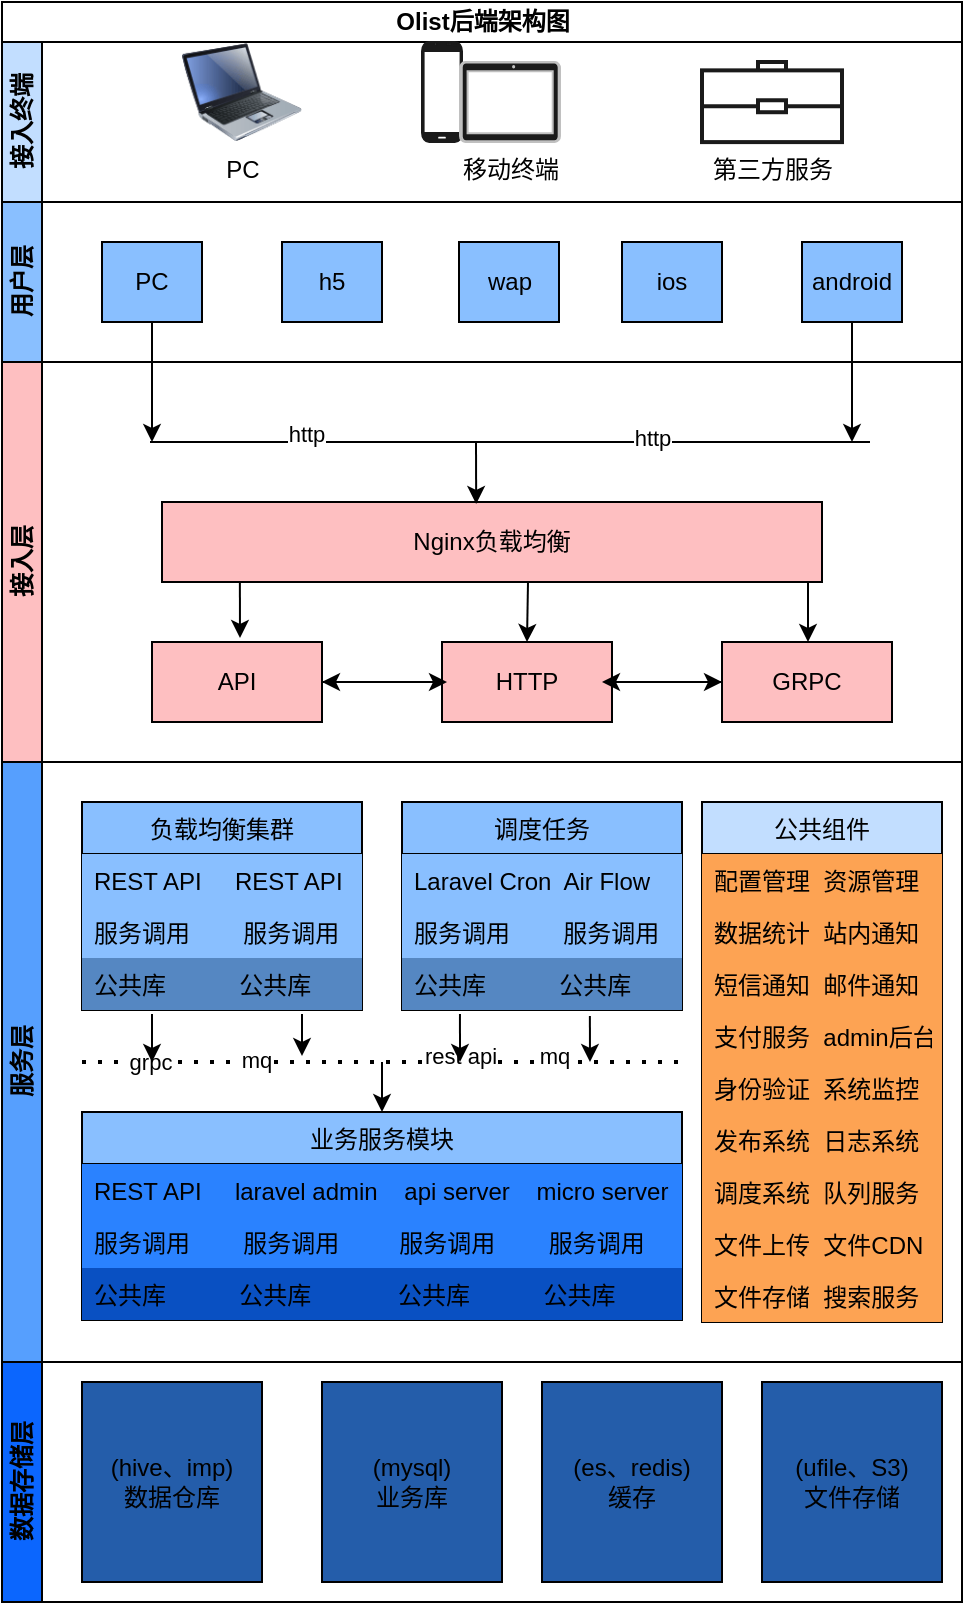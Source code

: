 <mxfile version="14.5.3" type="github"><diagram id="_sDrlx2WprYwcq8Zyy-y" name="Page-1"><mxGraphModel dx="786" dy="365" grid="1" gridSize="10" guides="1" tooltips="1" connect="1" arrows="1" fold="1" page="1" pageScale="1" pageWidth="827" pageHeight="1169" math="0" shadow="0"><root><mxCell id="0"/><mxCell id="1" parent="0"/><mxCell id="dlLclcVYFJT6eP5b9gjO-96" value="Olist后端架构图" style="swimlane;html=1;childLayout=stackLayout;resizeParent=1;resizeParentMax=0;horizontal=1;startSize=20;horizontalStack=0;" vertex="1" parent="1"><mxGeometry x="160" y="30" width="480" height="380" as="geometry"/></mxCell><mxCell id="dlLclcVYFJT6eP5b9gjO-97" value="接入终端" style="swimlane;html=1;startSize=20;horizontal=0;fillColor=#C2DEFF;" vertex="1" parent="dlLclcVYFJT6eP5b9gjO-96"><mxGeometry y="20" width="480" height="80" as="geometry"/></mxCell><mxCell id="dlLclcVYFJT6eP5b9gjO-198" value="PC" style="image;html=1;image=img/lib/clip_art/computers/Laptop_128x128.png" vertex="1" parent="dlLclcVYFJT6eP5b9gjO-97"><mxGeometry x="90" width="60" height="50" as="geometry"/></mxCell><mxCell id="dlLclcVYFJT6eP5b9gjO-208" value="" style="verticalLabelPosition=bottom;verticalAlign=top;html=1;shadow=0;dashed=0;strokeWidth=1;shape=mxgraph.android.phone2;strokeColor=#1A1A1A;fillColor=#1A1A1A;" vertex="1" parent="dlLclcVYFJT6eP5b9gjO-97"><mxGeometry x="210" width="20" height="50" as="geometry"/></mxCell><mxCell id="dlLclcVYFJT6eP5b9gjO-209" value="&lt;span&gt;移动终端&lt;/span&gt;" style="verticalLabelPosition=bottom;verticalAlign=top;html=1;shadow=0;dashed=0;strokeWidth=1;shape=mxgraph.android.tab2;strokeColor=#c0c0c0;direction=north;fillColor=#1A1A1A;" vertex="1" parent="dlLclcVYFJT6eP5b9gjO-97"><mxGeometry x="229" y="10" width="50" height="40" as="geometry"/></mxCell><mxCell id="dlLclcVYFJT6eP5b9gjO-210" value="第三方服务" style="html=1;verticalLabelPosition=bottom;align=center;labelBackgroundColor=#ffffff;verticalAlign=top;strokeWidth=2;shadow=0;dashed=0;shape=mxgraph.ios7.icons.briefcase;fillColor=#FFFFFF;strokeColor=#1A1A1A;" vertex="1" parent="dlLclcVYFJT6eP5b9gjO-97"><mxGeometry x="350" y="10" width="70" height="40.05" as="geometry"/></mxCell><mxCell id="dlLclcVYFJT6eP5b9gjO-98" value="用户层" style="swimlane;html=1;startSize=20;horizontal=0;fillColor=#89BFFF;" vertex="1" parent="dlLclcVYFJT6eP5b9gjO-96"><mxGeometry y="100" width="480" height="80" as="geometry"/></mxCell><mxCell id="dlLclcVYFJT6eP5b9gjO-107" value="PC" style="whiteSpace=wrap;html=1;fillColor=#89BFFF;" vertex="1" parent="dlLclcVYFJT6eP5b9gjO-98"><mxGeometry x="50" y="20" width="50" height="40" as="geometry"/></mxCell><mxCell id="dlLclcVYFJT6eP5b9gjO-108" value="h5" style="whiteSpace=wrap;html=1;fillColor=#89BFFF;" vertex="1" parent="dlLclcVYFJT6eP5b9gjO-98"><mxGeometry x="140" y="20" width="50" height="40" as="geometry"/></mxCell><mxCell id="dlLclcVYFJT6eP5b9gjO-109" value="android" style="whiteSpace=wrap;html=1;fillColor=#89BFFF;" vertex="1" parent="dlLclcVYFJT6eP5b9gjO-98"><mxGeometry x="400" y="20" width="50" height="40" as="geometry"/></mxCell><mxCell id="dlLclcVYFJT6eP5b9gjO-110" value="ios" style="whiteSpace=wrap;html=1;fillColor=#89BFFF;" vertex="1" parent="dlLclcVYFJT6eP5b9gjO-98"><mxGeometry x="310" y="20" width="50" height="40" as="geometry"/></mxCell><mxCell id="dlLclcVYFJT6eP5b9gjO-111" value="wap" style="whiteSpace=wrap;html=1;fillColor=#89BFFF;" vertex="1" parent="dlLclcVYFJT6eP5b9gjO-98"><mxGeometry x="228.5" y="20" width="50" height="40" as="geometry"/></mxCell><mxCell id="dlLclcVYFJT6eP5b9gjO-99" value="接入层" style="swimlane;html=1;startSize=20;horizontal=0;fillColor=#FEBFC1;" vertex="1" parent="dlLclcVYFJT6eP5b9gjO-96"><mxGeometry y="180" width="480" height="200" as="geometry"/></mxCell><mxCell id="dlLclcVYFJT6eP5b9gjO-118" value="Nginx负载均衡" style="whiteSpace=wrap;html=1;fillColor=#FEBFC1;" vertex="1" parent="dlLclcVYFJT6eP5b9gjO-99"><mxGeometry x="80" y="70" width="330" height="40" as="geometry"/></mxCell><mxCell id="dlLclcVYFJT6eP5b9gjO-119" value="" style="endArrow=classic;html=1;entryX=0.476;entryY=0.025;entryDx=0;entryDy=0;entryPerimeter=0;" edge="1" parent="dlLclcVYFJT6eP5b9gjO-99" target="dlLclcVYFJT6eP5b9gjO-118"><mxGeometry width="50" height="50" relative="1" as="geometry"><mxPoint x="237" y="40" as="sourcePoint"/><mxPoint x="237" y="65" as="targetPoint"/></mxGeometry></mxCell><mxCell id="dlLclcVYFJT6eP5b9gjO-122" value="" style="endArrow=none;html=1;" edge="1" parent="dlLclcVYFJT6eP5b9gjO-99"><mxGeometry width="50" height="50" relative="1" as="geometry"><mxPoint x="74" y="40" as="sourcePoint"/><mxPoint x="434" y="40" as="targetPoint"/></mxGeometry></mxCell><mxCell id="dlLclcVYFJT6eP5b9gjO-123" value="http" style="edgeLabel;html=1;align=center;verticalAlign=middle;resizable=0;points=[];" vertex="1" connectable="0" parent="dlLclcVYFJT6eP5b9gjO-122"><mxGeometry x="-0.567" y="4" relative="1" as="geometry"><mxPoint as="offset"/></mxGeometry></mxCell><mxCell id="dlLclcVYFJT6eP5b9gjO-125" value="http" style="edgeLabel;html=1;align=center;verticalAlign=middle;resizable=0;points=[];" vertex="1" connectable="0" parent="dlLclcVYFJT6eP5b9gjO-122"><mxGeometry x="0.394" y="2" relative="1" as="geometry"><mxPoint as="offset"/></mxGeometry></mxCell><mxCell id="dlLclcVYFJT6eP5b9gjO-173" value="API" style="whiteSpace=wrap;html=1;fillColor=#FEBFC1;" vertex="1" parent="dlLclcVYFJT6eP5b9gjO-99"><mxGeometry x="75" y="140" width="85" height="40" as="geometry"/></mxCell><mxCell id="dlLclcVYFJT6eP5b9gjO-175" value="GRPC" style="whiteSpace=wrap;html=1;fillColor=#FEBFC1;" vertex="1" parent="dlLclcVYFJT6eP5b9gjO-99"><mxGeometry x="360" y="140" width="85" height="40" as="geometry"/></mxCell><mxCell id="dlLclcVYFJT6eP5b9gjO-174" value="HTTP" style="whiteSpace=wrap;html=1;fillColor=#FEBFC1;" vertex="1" parent="dlLclcVYFJT6eP5b9gjO-99"><mxGeometry x="220" y="140" width="85" height="40" as="geometry"/></mxCell><mxCell id="dlLclcVYFJT6eP5b9gjO-176" value="" style="endArrow=classic;html=1;exitX=0.118;exitY=1;exitDx=0;exitDy=0;exitPerimeter=0;" edge="1" parent="dlLclcVYFJT6eP5b9gjO-99" source="dlLclcVYFJT6eP5b9gjO-118"><mxGeometry width="50" height="50" relative="1" as="geometry"><mxPoint x="247" y="50" as="sourcePoint"/><mxPoint x="119" y="138" as="targetPoint"/></mxGeometry></mxCell><mxCell id="dlLclcVYFJT6eP5b9gjO-177" value="" style="endArrow=classic;html=1;" edge="1" parent="dlLclcVYFJT6eP5b9gjO-99"><mxGeometry width="50" height="50" relative="1" as="geometry"><mxPoint x="403" y="110" as="sourcePoint"/><mxPoint x="403" y="140" as="targetPoint"/></mxGeometry></mxCell><mxCell id="dlLclcVYFJT6eP5b9gjO-100" value="服务层" style="swimlane;html=1;startSize=20;horizontal=0;fillColor=#569FFE;" vertex="1" parent="1"><mxGeometry x="160" y="410" width="480" height="300" as="geometry"/></mxCell><mxCell id="dlLclcVYFJT6eP5b9gjO-126" value="负载均衡集群" style="swimlane;fontStyle=0;childLayout=stackLayout;horizontal=1;startSize=26;fillColor=#89BFFF;horizontalStack=0;resizeParent=1;resizeParentMax=0;resizeLast=0;collapsible=1;marginBottom=0;" vertex="1" parent="dlLclcVYFJT6eP5b9gjO-100"><mxGeometry x="40" y="20" width="140" height="104" as="geometry"/></mxCell><mxCell id="dlLclcVYFJT6eP5b9gjO-127" value="REST API     REST API" style="text;strokeColor=none;fillColor=#89BFFF;align=left;verticalAlign=top;spacingLeft=4;spacingRight=4;overflow=hidden;rotatable=0;points=[[0,0.5],[1,0.5]];portConstraint=eastwest;" vertex="1" parent="dlLclcVYFJT6eP5b9gjO-126"><mxGeometry y="26" width="140" height="26" as="geometry"/></mxCell><mxCell id="dlLclcVYFJT6eP5b9gjO-128" value="服务调用        服务调用" style="text;strokeColor=none;fillColor=#89BFFF;align=left;verticalAlign=top;spacingLeft=4;spacingRight=4;overflow=hidden;rotatable=0;points=[[0,0.5],[1,0.5]];portConstraint=eastwest;" vertex="1" parent="dlLclcVYFJT6eP5b9gjO-126"><mxGeometry y="52" width="140" height="26" as="geometry"/></mxCell><mxCell id="dlLclcVYFJT6eP5b9gjO-129" value="公共库           公共库&#10; " style="text;strokeColor=none;fillColor=#5587C2;align=left;verticalAlign=top;spacingLeft=4;spacingRight=4;overflow=hidden;rotatable=0;points=[[0,0.5],[1,0.5]];portConstraint=eastwest;" vertex="1" parent="dlLclcVYFJT6eP5b9gjO-126"><mxGeometry y="78" width="140" height="26" as="geometry"/></mxCell><mxCell id="dlLclcVYFJT6eP5b9gjO-130" value="调度任务" style="swimlane;fontStyle=0;childLayout=stackLayout;horizontal=1;startSize=26;fillColor=#89BFFF;horizontalStack=0;resizeParent=1;resizeParentMax=0;resizeLast=0;collapsible=1;marginBottom=0;" vertex="1" parent="dlLclcVYFJT6eP5b9gjO-100"><mxGeometry x="200" y="20" width="140" height="104" as="geometry"/></mxCell><mxCell id="dlLclcVYFJT6eP5b9gjO-131" value="Laravel Cron  Air Flow" style="text;strokeColor=none;fillColor=#89BFFF;align=left;verticalAlign=top;spacingLeft=4;spacingRight=4;overflow=hidden;rotatable=0;points=[[0,0.5],[1,0.5]];portConstraint=eastwest;" vertex="1" parent="dlLclcVYFJT6eP5b9gjO-130"><mxGeometry y="26" width="140" height="26" as="geometry"/></mxCell><mxCell id="dlLclcVYFJT6eP5b9gjO-132" value="服务调用        服务调用" style="text;strokeColor=none;fillColor=#89BFFF;align=left;verticalAlign=top;spacingLeft=4;spacingRight=4;overflow=hidden;rotatable=0;points=[[0,0.5],[1,0.5]];portConstraint=eastwest;" vertex="1" parent="dlLclcVYFJT6eP5b9gjO-130"><mxGeometry y="52" width="140" height="26" as="geometry"/></mxCell><mxCell id="dlLclcVYFJT6eP5b9gjO-133" value="公共库           公共库&#10; " style="text;strokeColor=none;fillColor=#5587C2;align=left;verticalAlign=top;spacingLeft=4;spacingRight=4;overflow=hidden;rotatable=0;points=[[0,0.5],[1,0.5]];portConstraint=eastwest;" vertex="1" parent="dlLclcVYFJT6eP5b9gjO-130"><mxGeometry y="78" width="140" height="26" as="geometry"/></mxCell><mxCell id="dlLclcVYFJT6eP5b9gjO-134" value="业务服务模块" style="swimlane;fontStyle=0;childLayout=stackLayout;horizontal=1;startSize=26;fillColor=#89BFFF;horizontalStack=0;resizeParent=1;resizeParentMax=0;resizeLast=0;collapsible=1;marginBottom=0;" vertex="1" parent="dlLclcVYFJT6eP5b9gjO-100"><mxGeometry x="40" y="175" width="300" height="104" as="geometry"/></mxCell><mxCell id="dlLclcVYFJT6eP5b9gjO-135" value="REST API     laravel admin    api server    micro server" style="text;strokeColor=none;fillColor=#2A82FF;align=left;verticalAlign=top;spacingLeft=4;spacingRight=4;overflow=hidden;rotatable=0;points=[[0,0.5],[1,0.5]];portConstraint=eastwest;" vertex="1" parent="dlLclcVYFJT6eP5b9gjO-134"><mxGeometry y="26" width="300" height="26" as="geometry"/></mxCell><mxCell id="dlLclcVYFJT6eP5b9gjO-136" value="服务调用        服务调用         服务调用        服务调用&#10; " style="text;strokeColor=none;fillColor=#2A82FF;align=left;verticalAlign=top;spacingLeft=4;spacingRight=4;overflow=hidden;rotatable=0;points=[[0,0.5],[1,0.5]];portConstraint=eastwest;" vertex="1" parent="dlLclcVYFJT6eP5b9gjO-134"><mxGeometry y="52" width="300" height="26" as="geometry"/></mxCell><mxCell id="dlLclcVYFJT6eP5b9gjO-137" value="公共库           公共库             公共库           公共库" style="text;strokeColor=none;fillColor=#0950C2;align=left;verticalAlign=top;spacingLeft=4;spacingRight=4;overflow=hidden;rotatable=0;points=[[0,0.5],[1,0.5]];portConstraint=eastwest;" vertex="1" parent="dlLclcVYFJT6eP5b9gjO-134"><mxGeometry y="78" width="300" height="26" as="geometry"/></mxCell><mxCell id="dlLclcVYFJT6eP5b9gjO-152" value="公共组件" style="swimlane;fontStyle=0;childLayout=stackLayout;horizontal=1;startSize=26;fillColor=#C2DEFF;horizontalStack=0;resizeParent=1;resizeParentMax=0;resizeLast=0;collapsible=1;marginBottom=0;" vertex="1" parent="dlLclcVYFJT6eP5b9gjO-100"><mxGeometry x="350" y="20" width="120" height="260" as="geometry"/></mxCell><mxCell id="dlLclcVYFJT6eP5b9gjO-154" value="配置管理  资源管理" style="text;strokeColor=none;fillColor=#FDA353;align=left;verticalAlign=top;spacingLeft=4;spacingRight=4;overflow=hidden;rotatable=0;points=[[0,0.5],[1,0.5]];portConstraint=eastwest;" vertex="1" parent="dlLclcVYFJT6eP5b9gjO-152"><mxGeometry y="26" width="120" height="26" as="geometry"/></mxCell><mxCell id="dlLclcVYFJT6eP5b9gjO-156" value="数据统计  站内通知" style="text;strokeColor=none;fillColor=#FDA353;align=left;verticalAlign=top;spacingLeft=4;spacingRight=4;overflow=hidden;rotatable=0;points=[[0,0.5],[1,0.5]];portConstraint=eastwest;" vertex="1" parent="dlLclcVYFJT6eP5b9gjO-152"><mxGeometry y="52" width="120" height="26" as="geometry"/></mxCell><mxCell id="dlLclcVYFJT6eP5b9gjO-163" value="短信通知  邮件通知" style="text;strokeColor=none;fillColor=#FDA353;align=left;verticalAlign=top;spacingLeft=4;spacingRight=4;overflow=hidden;rotatable=0;points=[[0,0.5],[1,0.5]];portConstraint=eastwest;" vertex="1" parent="dlLclcVYFJT6eP5b9gjO-152"><mxGeometry y="78" width="120" height="26" as="geometry"/></mxCell><mxCell id="dlLclcVYFJT6eP5b9gjO-162" value="支付服务  admin后台" style="text;strokeColor=none;fillColor=#FDA353;align=left;verticalAlign=top;spacingLeft=4;spacingRight=4;overflow=hidden;rotatable=0;points=[[0,0.5],[1,0.5]];portConstraint=eastwest;" vertex="1" parent="dlLclcVYFJT6eP5b9gjO-152"><mxGeometry y="104" width="120" height="26" as="geometry"/></mxCell><mxCell id="dlLclcVYFJT6eP5b9gjO-161" value="身份验证  系统监控" style="text;strokeColor=none;fillColor=#FDA353;align=left;verticalAlign=top;spacingLeft=4;spacingRight=4;overflow=hidden;rotatable=0;points=[[0,0.5],[1,0.5]];portConstraint=eastwest;" vertex="1" parent="dlLclcVYFJT6eP5b9gjO-152"><mxGeometry y="130" width="120" height="26" as="geometry"/></mxCell><mxCell id="dlLclcVYFJT6eP5b9gjO-158" value="发布系统  日志系统" style="text;strokeColor=none;fillColor=#FDA353;align=left;verticalAlign=top;spacingLeft=4;spacingRight=4;overflow=hidden;rotatable=0;points=[[0,0.5],[1,0.5]];portConstraint=eastwest;" vertex="1" parent="dlLclcVYFJT6eP5b9gjO-152"><mxGeometry y="156" width="120" height="26" as="geometry"/></mxCell><mxCell id="dlLclcVYFJT6eP5b9gjO-160" value="调度系统  队列服务" style="text;strokeColor=none;fillColor=#FDA353;align=left;verticalAlign=top;spacingLeft=4;spacingRight=4;overflow=hidden;rotatable=0;points=[[0,0.5],[1,0.5]];portConstraint=eastwest;" vertex="1" parent="dlLclcVYFJT6eP5b9gjO-152"><mxGeometry y="182" width="120" height="26" as="geometry"/></mxCell><mxCell id="dlLclcVYFJT6eP5b9gjO-159" value="文件上传  文件CDN" style="text;strokeColor=none;fillColor=#FDA353;align=left;verticalAlign=top;spacingLeft=4;spacingRight=4;overflow=hidden;rotatable=0;points=[[0,0.5],[1,0.5]];portConstraint=eastwest;" vertex="1" parent="dlLclcVYFJT6eP5b9gjO-152"><mxGeometry y="208" width="120" height="26" as="geometry"/></mxCell><mxCell id="dlLclcVYFJT6eP5b9gjO-164" value="文件存储  搜索服务" style="text;strokeColor=none;fillColor=#FDA353;align=left;verticalAlign=top;spacingLeft=4;spacingRight=4;overflow=hidden;rotatable=0;points=[[0,0.5],[1,0.5]];portConstraint=eastwest;" vertex="1" parent="dlLclcVYFJT6eP5b9gjO-152"><mxGeometry y="234" width="120" height="26" as="geometry"/></mxCell><mxCell id="dlLclcVYFJT6eP5b9gjO-101" value="数据存储层" style="swimlane;html=1;startSize=20;horizontal=0;fillColor=#0B66FE;" vertex="1" parent="1"><mxGeometry x="160" y="710" width="480" height="120" as="geometry"/></mxCell><mxCell id="dlLclcVYFJT6eP5b9gjO-166" value="(mysql)&lt;br&gt;业务库" style="whiteSpace=wrap;html=1;fillColor=#245DAA;" vertex="1" parent="dlLclcVYFJT6eP5b9gjO-101"><mxGeometry x="160" y="10" width="90" height="100" as="geometry"/></mxCell><mxCell id="dlLclcVYFJT6eP5b9gjO-167" value="(es、redis)&lt;br&gt;缓存" style="whiteSpace=wrap;html=1;fillColor=#245DAA;" vertex="1" parent="dlLclcVYFJT6eP5b9gjO-101"><mxGeometry x="270" y="10" width="90" height="100" as="geometry"/></mxCell><mxCell id="dlLclcVYFJT6eP5b9gjO-168" value="(ufile、S3)&lt;br&gt;文件存储" style="whiteSpace=wrap;html=1;fillColor=#245DAA;" vertex="1" parent="dlLclcVYFJT6eP5b9gjO-101"><mxGeometry x="380" y="10" width="90" height="100" as="geometry"/></mxCell><mxCell id="dlLclcVYFJT6eP5b9gjO-120" value="" style="endArrow=classic;html=1;exitX=0.5;exitY=1;exitDx=0;exitDy=0;" edge="1" parent="1" source="dlLclcVYFJT6eP5b9gjO-107"><mxGeometry width="50" height="50" relative="1" as="geometry"><mxPoint x="230" y="270" as="sourcePoint"/><mxPoint x="235" y="250" as="targetPoint"/></mxGeometry></mxCell><mxCell id="dlLclcVYFJT6eP5b9gjO-121" value="" style="endArrow=classic;html=1;exitX=0.5;exitY=1;exitDx=0;exitDy=0;" edge="1" parent="1" source="dlLclcVYFJT6eP5b9gjO-109"><mxGeometry width="50" height="50" relative="1" as="geometry"><mxPoint x="245" y="270" as="sourcePoint"/><mxPoint x="585" y="250" as="targetPoint"/></mxGeometry></mxCell><mxCell id="dlLclcVYFJT6eP5b9gjO-138" value="" style="endArrow=none;dashed=1;html=1;dashPattern=1 3;strokeWidth=2;" edge="1" parent="1"><mxGeometry width="50" height="50" relative="1" as="geometry"><mxPoint x="200" y="560" as="sourcePoint"/><mxPoint x="500" y="560" as="targetPoint"/></mxGeometry></mxCell><mxCell id="dlLclcVYFJT6eP5b9gjO-139" value="grpc" style="edgeLabel;html=1;align=center;verticalAlign=middle;resizable=0;points=[];" vertex="1" connectable="0" parent="dlLclcVYFJT6eP5b9gjO-138"><mxGeometry x="-0.773" relative="1" as="geometry"><mxPoint as="offset"/></mxGeometry></mxCell><mxCell id="dlLclcVYFJT6eP5b9gjO-140" value="mq" style="edgeLabel;html=1;align=center;verticalAlign=middle;resizable=0;points=[];" vertex="1" connectable="0" parent="dlLclcVYFJT6eP5b9gjO-138"><mxGeometry x="-0.42" y="1" relative="1" as="geometry"><mxPoint as="offset"/></mxGeometry></mxCell><mxCell id="dlLclcVYFJT6eP5b9gjO-141" value="rest api" style="edgeLabel;html=1;align=center;verticalAlign=middle;resizable=0;points=[];" vertex="1" connectable="0" parent="dlLclcVYFJT6eP5b9gjO-138"><mxGeometry x="0.26" y="3" relative="1" as="geometry"><mxPoint as="offset"/></mxGeometry></mxCell><mxCell id="dlLclcVYFJT6eP5b9gjO-145" value="mq" style="edgeLabel;html=1;align=center;verticalAlign=middle;resizable=0;points=[];" vertex="1" connectable="0" parent="dlLclcVYFJT6eP5b9gjO-138"><mxGeometry x="0.573" y="3" relative="1" as="geometry"><mxPoint as="offset"/></mxGeometry></mxCell><mxCell id="dlLclcVYFJT6eP5b9gjO-146" value="" style="endArrow=classic;html=1;exitX=0.671;exitY=1.115;exitDx=0;exitDy=0;exitPerimeter=0;" edge="1" parent="1" source="dlLclcVYFJT6eP5b9gjO-133"><mxGeometry width="50" height="50" relative="1" as="geometry"><mxPoint x="420" y="610" as="sourcePoint"/><mxPoint x="454" y="560" as="targetPoint"/></mxGeometry></mxCell><mxCell id="dlLclcVYFJT6eP5b9gjO-147" value="" style="endArrow=classic;html=1;exitX=0.207;exitY=1.077;exitDx=0;exitDy=0;exitPerimeter=0;" edge="1" parent="1" source="dlLclcVYFJT6eP5b9gjO-133"><mxGeometry width="50" height="50" relative="1" as="geometry"><mxPoint x="463.94" y="546.99" as="sourcePoint"/><mxPoint x="389" y="560" as="targetPoint"/></mxGeometry></mxCell><mxCell id="dlLclcVYFJT6eP5b9gjO-148" value="" style="endArrow=classic;html=1;" edge="1" parent="1"><mxGeometry width="50" height="50" relative="1" as="geometry"><mxPoint x="310" y="536" as="sourcePoint"/><mxPoint x="310" y="557" as="targetPoint"/></mxGeometry></mxCell><mxCell id="dlLclcVYFJT6eP5b9gjO-149" value="" style="endArrow=classic;html=1;exitX=0.25;exitY=1.077;exitDx=0;exitDy=0;exitPerimeter=0;" edge="1" parent="1" source="dlLclcVYFJT6eP5b9gjO-129"><mxGeometry width="50" height="50" relative="1" as="geometry"><mxPoint x="483.94" y="566.99" as="sourcePoint"/><mxPoint x="235" y="560" as="targetPoint"/></mxGeometry></mxCell><mxCell id="dlLclcVYFJT6eP5b9gjO-150" value="" style="endArrow=classic;html=1;entryX=0.5;entryY=0;entryDx=0;entryDy=0;" edge="1" parent="1" target="dlLclcVYFJT6eP5b9gjO-134"><mxGeometry width="50" height="50" relative="1" as="geometry"><mxPoint x="350" y="560" as="sourcePoint"/><mxPoint x="494" y="600" as="targetPoint"/></mxGeometry></mxCell><mxCell id="dlLclcVYFJT6eP5b9gjO-165" value="(hive、imp)&lt;br&gt;数据仓库" style="whiteSpace=wrap;html=1;fillColor=#245DAA;" vertex="1" parent="1"><mxGeometry x="200" y="720" width="90" height="100" as="geometry"/></mxCell><mxCell id="dlLclcVYFJT6eP5b9gjO-178" value="" style="endArrow=classic;html=1;entryX=0.5;entryY=0;entryDx=0;entryDy=0;" edge="1" parent="1" target="dlLclcVYFJT6eP5b9gjO-174"><mxGeometry width="50" height="50" relative="1" as="geometry"><mxPoint x="423" y="320" as="sourcePoint"/><mxPoint x="430" y="349" as="targetPoint"/></mxGeometry></mxCell><mxCell id="dlLclcVYFJT6eP5b9gjO-180" value="" style="edgeStyle=orthogonalEdgeStyle;rounded=0;orthogonalLoop=1;jettySize=auto;html=1;" edge="1" parent="1" source="dlLclcVYFJT6eP5b9gjO-173"><mxGeometry relative="1" as="geometry"><mxPoint x="382.5" y="370" as="targetPoint"/></mxGeometry></mxCell><mxCell id="dlLclcVYFJT6eP5b9gjO-182" value="" style="edgeStyle=orthogonalEdgeStyle;rounded=0;orthogonalLoop=1;jettySize=auto;html=1;" edge="1" parent="1" source="dlLclcVYFJT6eP5b9gjO-174"><mxGeometry relative="1" as="geometry"><mxPoint x="520" y="370" as="targetPoint"/></mxGeometry></mxCell><mxCell id="dlLclcVYFJT6eP5b9gjO-184" value="" style="edgeStyle=orthogonalEdgeStyle;rounded=0;orthogonalLoop=1;jettySize=auto;html=1;" edge="1" parent="1" source="dlLclcVYFJT6eP5b9gjO-175"><mxGeometry relative="1" as="geometry"><mxPoint x="460" y="370" as="targetPoint"/></mxGeometry></mxCell><mxCell id="dlLclcVYFJT6eP5b9gjO-186" value="" style="edgeStyle=orthogonalEdgeStyle;rounded=0;orthogonalLoop=1;jettySize=auto;html=1;" edge="1" parent="1" source="dlLclcVYFJT6eP5b9gjO-174"><mxGeometry relative="1" as="geometry"><mxPoint x="320" y="370" as="targetPoint"/></mxGeometry></mxCell></root></mxGraphModel></diagram></mxfile>